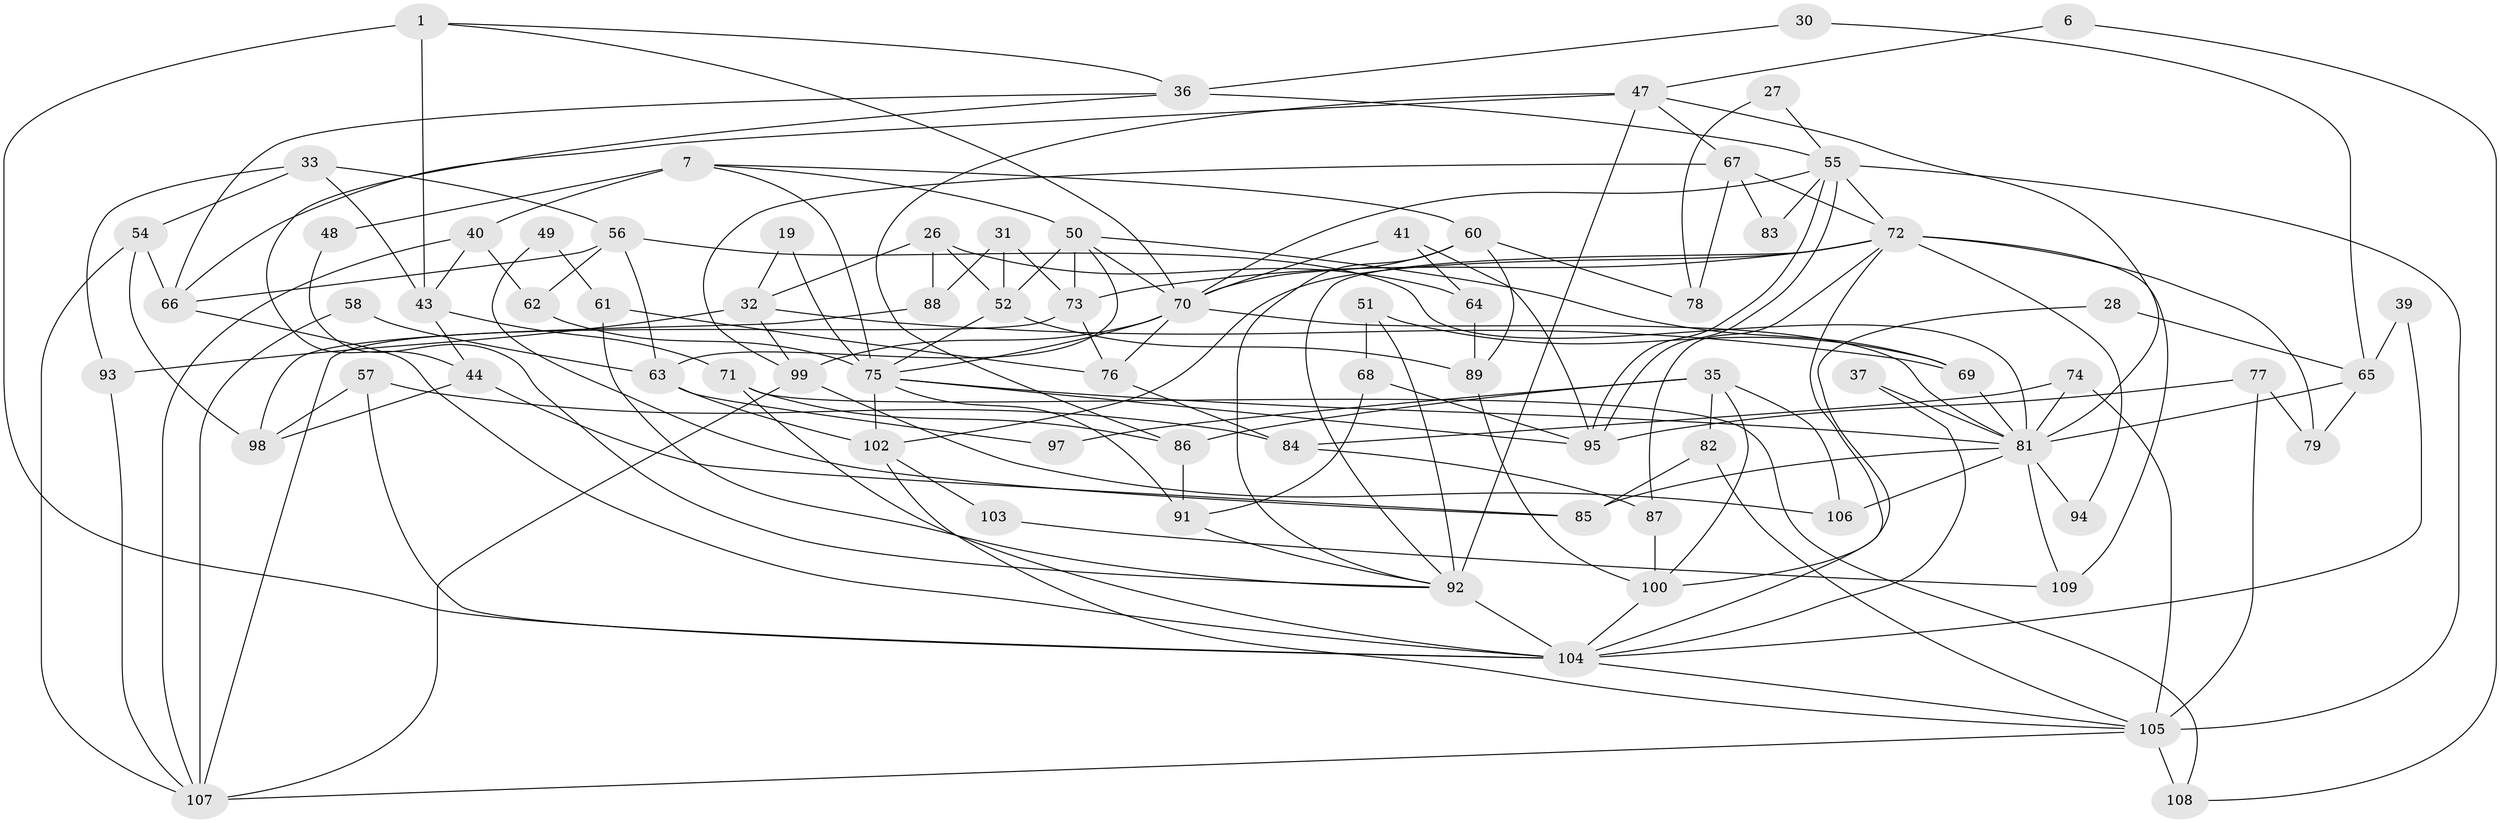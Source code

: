 // original degree distribution, {5: 0.1651376146788991, 4: 0.24770642201834864, 6: 0.10091743119266056, 2: 0.1559633027522936, 3: 0.26605504587155965, 7: 0.045871559633027525, 8: 0.01834862385321101}
// Generated by graph-tools (version 1.1) at 2025/52/03/04/25 21:52:42]
// undirected, 76 vertices, 162 edges
graph export_dot {
graph [start="1"]
  node [color=gray90,style=filled];
  1;
  6;
  7;
  19;
  26;
  27;
  28;
  30;
  31;
  32 [super="+29"];
  33;
  35 [super="+11"];
  36 [super="+13"];
  37;
  39;
  40;
  41;
  43 [super="+25"];
  44;
  47;
  48 [super="+21"];
  49;
  50 [super="+14"];
  51;
  52;
  54;
  55 [super="+34+9"];
  56;
  57;
  58;
  60;
  61;
  62;
  63;
  64;
  65;
  66;
  67 [super="+12"];
  68;
  69 [super="+2"];
  70 [super="+18"];
  71;
  72 [super="+17"];
  73;
  74;
  75 [super="+3+45"];
  76;
  77;
  78;
  79;
  81 [super="+20+80"];
  82;
  83;
  84;
  85;
  86 [super="+22"];
  87;
  88;
  89;
  91 [super="+24"];
  92 [super="+59+46"];
  93;
  94;
  95;
  97;
  98;
  99;
  100;
  102;
  103;
  104 [super="+4+96+101"];
  105 [super="+42"];
  106;
  107 [super="+15+90"];
  108;
  109 [super="+53"];
  1 -- 43 [weight=2];
  1 -- 36;
  1 -- 104;
  1 -- 70;
  6 -- 108;
  6 -- 47;
  7 -- 40;
  7 -- 48 [weight=2];
  7 -- 60;
  7 -- 75;
  7 -- 50;
  19 -- 75 [weight=2];
  19 -- 32;
  26 -- 32;
  26 -- 52;
  26 -- 64;
  26 -- 88;
  27 -- 78;
  27 -- 55;
  28 -- 65;
  28 -- 100;
  30 -- 65;
  30 -- 36;
  31 -- 88;
  31 -- 52;
  31 -- 73;
  32 -- 99 [weight=2];
  32 -- 69 [weight=2];
  32 -- 93 [weight=2];
  33 -- 56;
  33 -- 93;
  33 -- 54;
  33 -- 43;
  35 -- 97;
  35 -- 82;
  35 -- 100;
  35 -- 86 [weight=2];
  35 -- 106;
  36 -- 55;
  36 -- 66;
  36 -- 44;
  37 -- 104;
  37 -- 81;
  39 -- 65;
  39 -- 104;
  40 -- 107;
  40 -- 62;
  40 -- 43;
  41 -- 64;
  41 -- 70;
  41 -- 95;
  43 -- 44 [weight=2];
  43 -- 71;
  44 -- 98;
  44 -- 85;
  47 -- 66;
  47 -- 67;
  47 -- 92 [weight=3];
  47 -- 81;
  47 -- 86;
  48 -- 92;
  49 -- 85;
  49 -- 61;
  50 -- 52;
  50 -- 69;
  50 -- 70;
  50 -- 73;
  50 -- 63;
  51 -- 68;
  51 -- 69;
  51 -- 92;
  52 -- 89;
  52 -- 75;
  54 -- 107;
  54 -- 66;
  54 -- 98;
  55 -- 95;
  55 -- 95;
  55 -- 83;
  55 -- 105 [weight=2];
  55 -- 72 [weight=2];
  55 -- 70;
  56 -- 62;
  56 -- 63;
  56 -- 66;
  56 -- 81;
  57 -- 84;
  57 -- 98;
  57 -- 104;
  58 -- 107;
  58 -- 63;
  60 -- 70;
  60 -- 78;
  60 -- 89;
  60 -- 92;
  61 -- 76;
  61 -- 92;
  62 -- 75;
  63 -- 102;
  63 -- 97;
  64 -- 89;
  65 -- 79;
  65 -- 81;
  66 -- 104;
  67 -- 83;
  67 -- 72;
  67 -- 99;
  67 -- 78;
  68 -- 95;
  68 -- 91;
  69 -- 81;
  70 -- 99;
  70 -- 76;
  70 -- 81;
  70 -- 75;
  71 -- 108;
  71 -- 86;
  71 -- 104;
  72 -- 87 [weight=2];
  72 -- 94;
  72 -- 102 [weight=2];
  72 -- 109;
  72 -- 104;
  72 -- 73;
  72 -- 79;
  72 -- 92;
  73 -- 76;
  73 -- 107;
  74 -- 105 [weight=2];
  74 -- 84;
  74 -- 81 [weight=2];
  75 -- 81 [weight=2];
  75 -- 102;
  75 -- 91;
  75 -- 95;
  76 -- 84;
  77 -- 95;
  77 -- 79;
  77 -- 105;
  81 -- 85;
  81 -- 94;
  81 -- 109 [weight=2];
  81 -- 106;
  82 -- 105;
  82 -- 85;
  84 -- 87;
  86 -- 91;
  87 -- 100;
  88 -- 98;
  89 -- 100;
  91 -- 92;
  92 -- 104 [weight=3];
  93 -- 107;
  99 -- 106;
  99 -- 107;
  100 -- 104;
  102 -- 103;
  102 -- 105;
  103 -- 109;
  104 -- 105 [weight=3];
  105 -- 107;
  105 -- 108 [weight=2];
}
